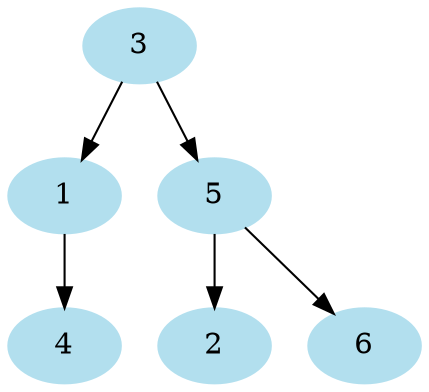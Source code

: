 digraph Tree {
node [color=lightblue2, style=filled];
"3"
"3" -> "1"
"1"
"1" -> "4"
"4"
"3" -> "5"
"5"
"5" -> "2"
"2"
"5" -> "6"
"6"
}

